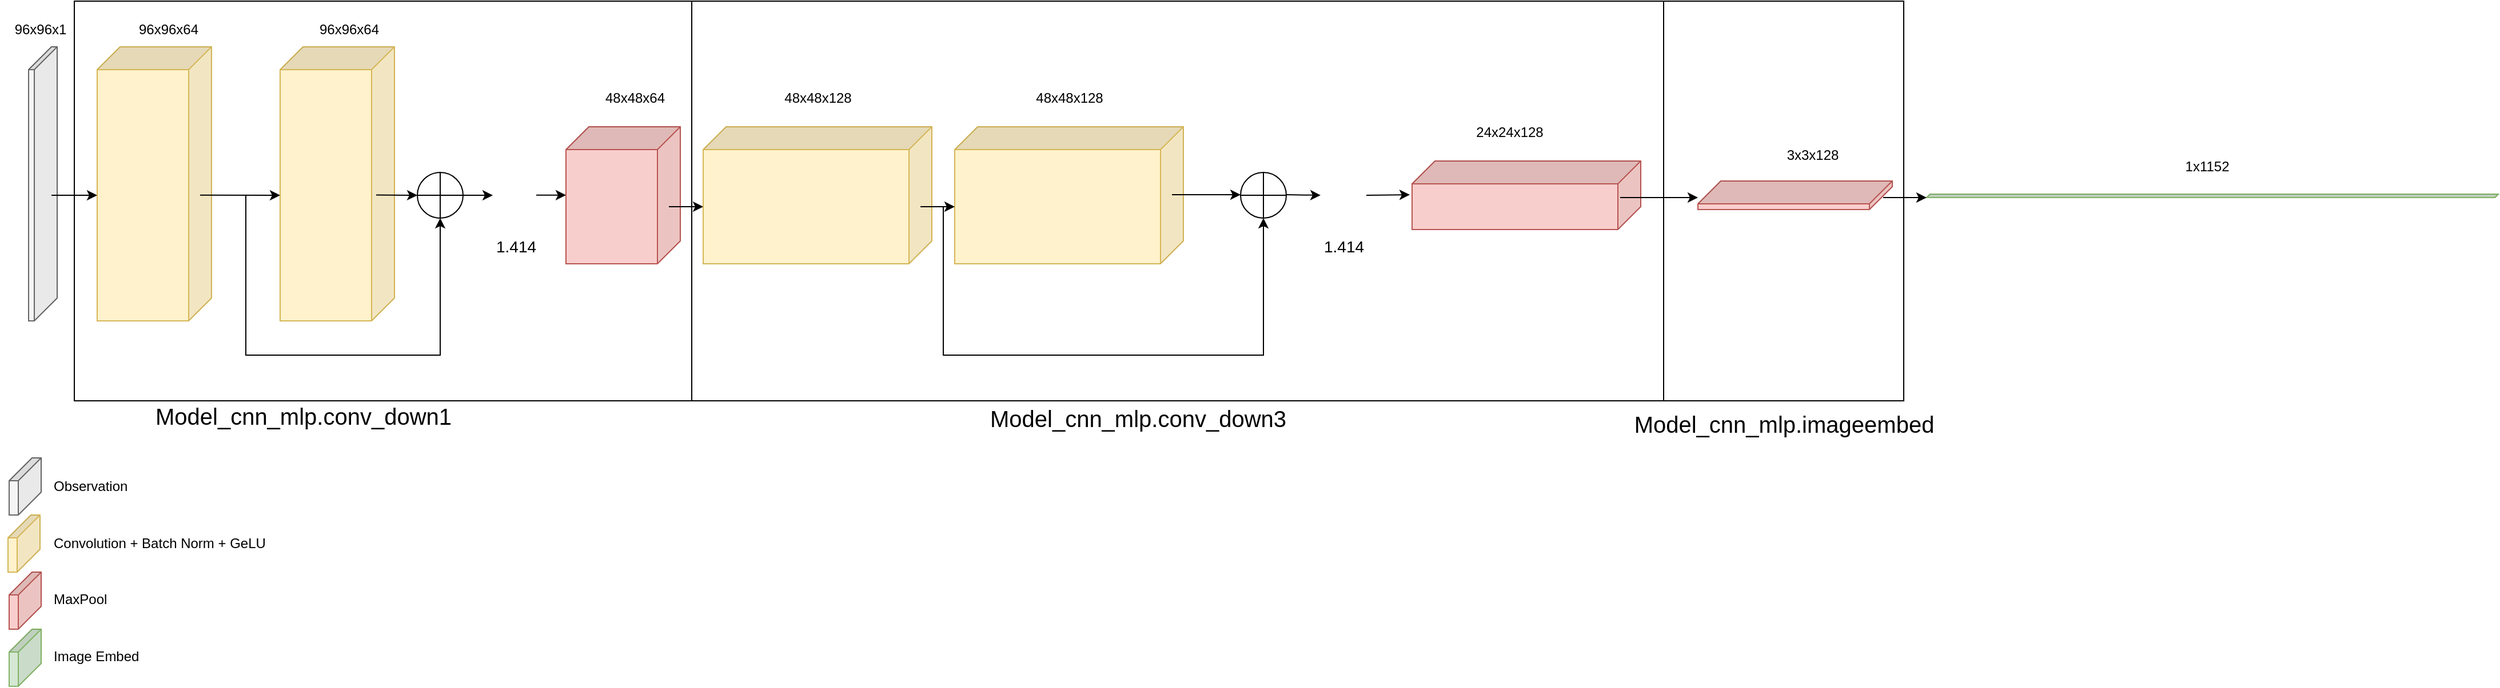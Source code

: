 <mxfile version="21.6.1" type="github">
  <diagram name="Página-1" id="9xYNeDQMtR-Gsh-nBc_P">
    <mxGraphModel dx="2385" dy="1325" grid="1" gridSize="10" guides="1" tooltips="1" connect="1" arrows="1" fold="1" page="1" pageScale="1" pageWidth="827" pageHeight="1169" math="0" shadow="0">
      <root>
        <mxCell id="0" />
        <mxCell id="1" parent="0" />
        <mxCell id="3gO5LC552atLHlRaGAxK-76" value="" style="rounded=0;whiteSpace=wrap;html=1;textOpacity=0;" vertex="1" parent="1">
          <mxGeometry x="1470" y="60" width="210" height="350" as="geometry" />
        </mxCell>
        <mxCell id="3gO5LC552atLHlRaGAxK-67" value="" style="rounded=0;whiteSpace=wrap;html=1;textOpacity=0;" vertex="1" parent="1">
          <mxGeometry x="620" y="60" width="850" height="350" as="geometry" />
        </mxCell>
        <mxCell id="3gO5LC552atLHlRaGAxK-65" value="" style="rounded=0;whiteSpace=wrap;html=1;textOpacity=0;" vertex="1" parent="1">
          <mxGeometry x="80" y="60" width="540" height="350" as="geometry" />
        </mxCell>
        <mxCell id="3gO5LC552atLHlRaGAxK-1" value="" style="shape=cube;whiteSpace=wrap;html=1;boundedLbl=1;backgroundOutline=1;darkOpacity=0.05;darkOpacity2=0.1;direction=south;fillColor=#fff2cc;strokeColor=#d6b656;" vertex="1" parent="1">
          <mxGeometry x="100" y="100" width="100" height="240" as="geometry" />
        </mxCell>
        <mxCell id="3gO5LC552atLHlRaGAxK-2" value="96x96x64" style="text;html=1;align=center;verticalAlign=middle;resizable=0;points=[];autosize=1;strokeColor=none;fillColor=none;" vertex="1" parent="1">
          <mxGeometry x="280" y="70" width="80" height="30" as="geometry" />
        </mxCell>
        <mxCell id="3gO5LC552atLHlRaGAxK-3" value="" style="shape=cube;whiteSpace=wrap;html=1;boundedLbl=1;backgroundOutline=1;darkOpacity=0.05;darkOpacity2=0.1;direction=south;fillColor=#fff2cc;strokeColor=#d6b656;" vertex="1" parent="1">
          <mxGeometry x="22" y="510" width="28" height="50" as="geometry" />
        </mxCell>
        <mxCell id="3gO5LC552atLHlRaGAxK-4" value="Convolution + Batch Norm + GeLU" style="text;html=1;align=left;verticalAlign=middle;resizable=0;points=[];autosize=1;strokeColor=none;fillColor=none;" vertex="1" parent="1">
          <mxGeometry x="60" y="520" width="210" height="30" as="geometry" />
        </mxCell>
        <mxCell id="3gO5LC552atLHlRaGAxK-8" value="" style="shape=cube;whiteSpace=wrap;html=1;boundedLbl=1;backgroundOutline=1;darkOpacity=0.05;darkOpacity2=0.1;direction=south;fillColor=#fff2cc;strokeColor=#d6b656;" vertex="1" parent="1">
          <mxGeometry x="260" y="100" width="100" height="240" as="geometry" />
        </mxCell>
        <mxCell id="3gO5LC552atLHlRaGAxK-11" value="" style="shape=cube;whiteSpace=wrap;html=1;boundedLbl=1;backgroundOutline=1;darkOpacity=0.05;darkOpacity2=0.1;direction=south;fillColor=#f5f5f5;strokeColor=#666666;fontColor=#333333;" vertex="1" parent="1">
          <mxGeometry x="40" y="100" width="25" height="240" as="geometry" />
        </mxCell>
        <mxCell id="3gO5LC552atLHlRaGAxK-12" value="96x96x1" style="text;html=1;align=center;verticalAlign=middle;resizable=0;points=[];autosize=1;strokeColor=none;fillColor=none;" vertex="1" parent="1">
          <mxGeometry x="15" y="70" width="70" height="30" as="geometry" />
        </mxCell>
        <mxCell id="3gO5LC552atLHlRaGAxK-13" value="" style="shape=cube;whiteSpace=wrap;html=1;boundedLbl=1;backgroundOutline=1;darkOpacity=0.05;darkOpacity2=0.1;direction=south;fillColor=#f5f5f5;strokeColor=#666666;fontColor=#333333;" vertex="1" parent="1">
          <mxGeometry x="23" y="460" width="28" height="50" as="geometry" />
        </mxCell>
        <mxCell id="3gO5LC552atLHlRaGAxK-14" value="Observation" style="text;html=1;align=left;verticalAlign=middle;resizable=0;points=[];autosize=1;strokeColor=none;fillColor=none;" vertex="1" parent="1">
          <mxGeometry x="60" y="470" width="90" height="30" as="geometry" />
        </mxCell>
        <mxCell id="3gO5LC552atLHlRaGAxK-15" value="" style="endArrow=classic;html=1;rounded=0;" edge="1" parent="1">
          <mxGeometry width="50" height="50" relative="1" as="geometry">
            <mxPoint x="60" y="230" as="sourcePoint" />
            <mxPoint x="100" y="230" as="targetPoint" />
          </mxGeometry>
        </mxCell>
        <mxCell id="3gO5LC552atLHlRaGAxK-16" value="" style="verticalLabelPosition=bottom;verticalAlign=top;html=1;shape=mxgraph.flowchart.summing_function;" vertex="1" parent="1">
          <mxGeometry x="380" y="210" width="40" height="40" as="geometry" />
        </mxCell>
        <mxCell id="3gO5LC552atLHlRaGAxK-17" value="" style="endArrow=classic;html=1;rounded=0;entryX=0.5;entryY=1;entryDx=0;entryDy=0;entryPerimeter=0;" edge="1" parent="1" target="3gO5LC552atLHlRaGAxK-16">
          <mxGeometry width="50" height="50" relative="1" as="geometry">
            <mxPoint x="230" y="230" as="sourcePoint" />
            <mxPoint x="100" y="410" as="targetPoint" />
            <Array as="points">
              <mxPoint x="230" y="360" />
              <mxPoint x="230" y="370" />
              <mxPoint x="400" y="370" />
            </Array>
          </mxGeometry>
        </mxCell>
        <mxCell id="3gO5LC552atLHlRaGAxK-19" value="" style="shape=image;html=1;verticalAlign=top;verticalLabelPosition=bottom;labelBackgroundColor=#ffffff;imageAspect=0;aspect=fixed;image=https://cdn0.iconfinder.com/data/icons/math-business-icon-set/93/1_4-128.png" vertex="1" parent="1">
          <mxGeometry x="446" y="210" width="40" height="40" as="geometry" />
        </mxCell>
        <mxCell id="3gO5LC552atLHlRaGAxK-21" value="" style="endArrow=classic;html=1;rounded=0;entryX=0;entryY=0.5;entryDx=0;entryDy=0;exitX=1;exitY=0.5;exitDx=0;exitDy=0;exitPerimeter=0;" edge="1" parent="1" source="3gO5LC552atLHlRaGAxK-16" target="3gO5LC552atLHlRaGAxK-19">
          <mxGeometry width="50" height="50" relative="1" as="geometry">
            <mxPoint x="546" y="220" as="sourcePoint" />
            <mxPoint x="321" y="229.5" as="targetPoint" />
          </mxGeometry>
        </mxCell>
        <mxCell id="3gO5LC552atLHlRaGAxK-22" value="&lt;font style=&quot;font-size: 14px;&quot;&gt;1.414&lt;/font&gt;" style="text;html=1;align=center;verticalAlign=middle;resizable=0;points=[];autosize=1;strokeColor=none;fillColor=none;" vertex="1" parent="1">
          <mxGeometry x="436" y="260" width="60" height="30" as="geometry" />
        </mxCell>
        <mxCell id="3gO5LC552atLHlRaGAxK-24" value="96x96x64" style="text;html=1;align=center;verticalAlign=middle;resizable=0;points=[];autosize=1;strokeColor=none;fillColor=none;" vertex="1" parent="1">
          <mxGeometry x="122" y="70" width="80" height="30" as="geometry" />
        </mxCell>
        <mxCell id="3gO5LC552atLHlRaGAxK-25" value="" style="shape=cube;whiteSpace=wrap;html=1;boundedLbl=1;backgroundOutline=1;darkOpacity=0.05;darkOpacity2=0.1;direction=south;fillColor=#f8cecc;strokeColor=#b85450;" vertex="1" parent="1">
          <mxGeometry x="510" y="170" width="100" height="120" as="geometry" />
        </mxCell>
        <mxCell id="3gO5LC552atLHlRaGAxK-28" value="" style="verticalLabelPosition=bottom;verticalAlign=top;html=1;shape=mxgraph.flowchart.summing_function;" vertex="1" parent="1">
          <mxGeometry x="1100" y="210" width="40" height="40" as="geometry" />
        </mxCell>
        <mxCell id="3gO5LC552atLHlRaGAxK-29" value="" style="endArrow=classic;html=1;rounded=0;entryX=0.5;entryY=1;entryDx=0;entryDy=0;entryPerimeter=0;" edge="1" parent="1" target="3gO5LC552atLHlRaGAxK-28">
          <mxGeometry width="50" height="50" relative="1" as="geometry">
            <mxPoint x="840" y="240" as="sourcePoint" />
            <mxPoint x="960" y="410" as="targetPoint" />
            <Array as="points">
              <mxPoint x="840" y="370" />
              <mxPoint x="1050" y="370" />
              <mxPoint x="1070" y="370" />
              <mxPoint x="1120" y="370" />
            </Array>
          </mxGeometry>
        </mxCell>
        <mxCell id="3gO5LC552atLHlRaGAxK-31" value="" style="shape=image;html=1;verticalAlign=top;verticalLabelPosition=bottom;labelBackgroundColor=#ffffff;imageAspect=0;aspect=fixed;image=https://cdn0.iconfinder.com/data/icons/math-business-icon-set/93/1_4-128.png" vertex="1" parent="1">
          <mxGeometry x="1170" y="210" width="40" height="40" as="geometry" />
        </mxCell>
        <mxCell id="3gO5LC552atLHlRaGAxK-33" value="" style="endArrow=classic;html=1;rounded=0;entryX=0;entryY=0.5;entryDx=0;entryDy=0;" edge="1" parent="1" target="3gO5LC552atLHlRaGAxK-31">
          <mxGeometry width="50" height="50" relative="1" as="geometry">
            <mxPoint x="1140" y="229.5" as="sourcePoint" />
            <mxPoint x="1168" y="229.5" as="targetPoint" />
          </mxGeometry>
        </mxCell>
        <mxCell id="3gO5LC552atLHlRaGAxK-34" value="48x48x128" style="text;html=1;align=center;verticalAlign=middle;resizable=0;points=[];autosize=1;strokeColor=none;fillColor=none;" vertex="1" parent="1">
          <mxGeometry x="690" y="130" width="80" height="30" as="geometry" />
        </mxCell>
        <mxCell id="3gO5LC552atLHlRaGAxK-43" value="" style="endArrow=classic;html=1;rounded=0;entryX=0;entryY=0;entryDx=130;entryDy=100;entryPerimeter=0;" edge="1" parent="1" target="3gO5LC552atLHlRaGAxK-8">
          <mxGeometry width="50" height="50" relative="1" as="geometry">
            <mxPoint x="190" y="229.84" as="sourcePoint" />
            <mxPoint x="230" y="229.84" as="targetPoint" />
          </mxGeometry>
        </mxCell>
        <mxCell id="3gO5LC552atLHlRaGAxK-45" value="" style="endArrow=classic;html=1;rounded=0;entryX=0;entryY=0.5;entryDx=0;entryDy=0;entryPerimeter=0;" edge="1" parent="1" target="3gO5LC552atLHlRaGAxK-16">
          <mxGeometry width="50" height="50" relative="1" as="geometry">
            <mxPoint x="344" y="229.75" as="sourcePoint" />
            <mxPoint x="414" y="229.91" as="targetPoint" />
          </mxGeometry>
        </mxCell>
        <mxCell id="3gO5LC552atLHlRaGAxK-47" value="" style="shape=cube;whiteSpace=wrap;html=1;boundedLbl=1;backgroundOutline=1;darkOpacity=0.05;darkOpacity2=0.1;direction=south;fillColor=#f8cecc;strokeColor=#b85450;" vertex="1" parent="1">
          <mxGeometry x="23" y="560" width="28" height="50" as="geometry" />
        </mxCell>
        <mxCell id="3gO5LC552atLHlRaGAxK-48" value="MaxPool" style="text;html=1;align=left;verticalAlign=middle;resizable=0;points=[];autosize=1;strokeColor=none;fillColor=none;" vertex="1" parent="1">
          <mxGeometry x="60" y="569" width="70" height="30" as="geometry" />
        </mxCell>
        <mxCell id="3gO5LC552atLHlRaGAxK-49" value="" style="endArrow=classic;html=1;rounded=0;entryX=0;entryY=0.5;entryDx=0;entryDy=0;exitX=1;exitY=0.5;exitDx=0;exitDy=0;exitPerimeter=0;" edge="1" parent="1">
          <mxGeometry width="50" height="50" relative="1" as="geometry">
            <mxPoint x="484" y="229.92" as="sourcePoint" />
            <mxPoint x="510" y="229.92" as="targetPoint" />
          </mxGeometry>
        </mxCell>
        <mxCell id="3gO5LC552atLHlRaGAxK-50" value="" style="shape=cube;whiteSpace=wrap;html=1;boundedLbl=1;backgroundOutline=1;darkOpacity=0.05;darkOpacity2=0.1;direction=south;fillColor=#fff2cc;strokeColor=#d6b656;" vertex="1" parent="1">
          <mxGeometry x="630" y="170" width="200" height="120" as="geometry" />
        </mxCell>
        <mxCell id="3gO5LC552atLHlRaGAxK-51" value="" style="shape=cube;whiteSpace=wrap;html=1;boundedLbl=1;backgroundOutline=1;darkOpacity=0.05;darkOpacity2=0.1;direction=south;fillColor=#fff2cc;strokeColor=#d6b656;" vertex="1" parent="1">
          <mxGeometry x="850" y="170" width="200" height="120" as="geometry" />
        </mxCell>
        <mxCell id="3gO5LC552atLHlRaGAxK-20" value="" style="endArrow=classic;html=1;rounded=0;entryX=0;entryY=0;entryDx=70;entryDy=200;entryPerimeter=0;" edge="1" parent="1" target="3gO5LC552atLHlRaGAxK-50">
          <mxGeometry width="50" height="50" relative="1" as="geometry">
            <mxPoint x="600" y="240" as="sourcePoint" />
            <mxPoint x="687" y="240.5" as="targetPoint" />
          </mxGeometry>
        </mxCell>
        <mxCell id="3gO5LC552atLHlRaGAxK-52" value="" style="endArrow=classic;html=1;rounded=0;entryX=0;entryY=0;entryDx=70;entryDy=200;entryPerimeter=0;" edge="1" parent="1">
          <mxGeometry width="50" height="50" relative="1" as="geometry">
            <mxPoint x="820" y="240" as="sourcePoint" />
            <mxPoint x="850" y="240" as="targetPoint" />
          </mxGeometry>
        </mxCell>
        <mxCell id="3gO5LC552atLHlRaGAxK-53" value="48x48x128" style="text;html=1;align=center;verticalAlign=middle;resizable=0;points=[];autosize=1;strokeColor=none;fillColor=none;" vertex="1" parent="1">
          <mxGeometry x="910" y="130" width="80" height="30" as="geometry" />
        </mxCell>
        <mxCell id="3gO5LC552atLHlRaGAxK-30" value="" style="endArrow=classic;html=1;rounded=0;" edge="1" parent="1">
          <mxGeometry width="50" height="50" relative="1" as="geometry">
            <mxPoint x="1040" y="229.5" as="sourcePoint" />
            <mxPoint x="1100" y="229.5" as="targetPoint" />
          </mxGeometry>
        </mxCell>
        <mxCell id="3gO5LC552atLHlRaGAxK-54" value="&lt;font style=&quot;font-size: 14px;&quot;&gt;1.414&lt;/font&gt;" style="text;html=1;align=center;verticalAlign=middle;resizable=0;points=[];autosize=1;strokeColor=none;fillColor=none;" vertex="1" parent="1">
          <mxGeometry x="1160" y="260" width="60" height="30" as="geometry" />
        </mxCell>
        <mxCell id="3gO5LC552atLHlRaGAxK-55" value="" style="shape=cube;whiteSpace=wrap;html=1;boundedLbl=1;backgroundOutline=1;darkOpacity=0.05;darkOpacity2=0.1;direction=south;fillColor=#f8cecc;strokeColor=#b85450;" vertex="1" parent="1">
          <mxGeometry x="1250" y="200" width="200" height="60" as="geometry" />
        </mxCell>
        <mxCell id="3gO5LC552atLHlRaGAxK-58" value="48x48x64" style="text;html=1;align=center;verticalAlign=middle;resizable=0;points=[];autosize=1;strokeColor=none;fillColor=none;" vertex="1" parent="1">
          <mxGeometry x="530" y="130" width="80" height="30" as="geometry" />
        </mxCell>
        <mxCell id="3gO5LC552atLHlRaGAxK-59" value="24x24x128" style="text;html=1;align=center;verticalAlign=middle;resizable=0;points=[];autosize=1;strokeColor=none;fillColor=none;" vertex="1" parent="1">
          <mxGeometry x="1295" y="160" width="80" height="30" as="geometry" />
        </mxCell>
        <mxCell id="3gO5LC552atLHlRaGAxK-64" value="" style="endArrow=classic;html=1;rounded=0;entryX=0.492;entryY=1.01;entryDx=0;entryDy=0;entryPerimeter=0;" edge="1" parent="1" target="3gO5LC552atLHlRaGAxK-55">
          <mxGeometry width="50" height="50" relative="1" as="geometry">
            <mxPoint x="1210" y="230" as="sourcePoint" />
            <mxPoint x="1240.2" y="230" as="targetPoint" />
          </mxGeometry>
        </mxCell>
        <mxCell id="3gO5LC552atLHlRaGAxK-66" value="&lt;font style=&quot;font-size: 20px;&quot;&gt;Model_cnn_mlp.conv_down1&lt;/font&gt;" style="text;html=1;align=center;verticalAlign=middle;resizable=0;points=[];autosize=1;strokeColor=none;fillColor=none;" vertex="1" parent="1">
          <mxGeometry x="140" y="403" width="280" height="40" as="geometry" />
        </mxCell>
        <mxCell id="3gO5LC552atLHlRaGAxK-68" value="&lt;font style=&quot;font-size: 20px;&quot;&gt;Model_cnn_mlp.conv_down3&lt;/font&gt;" style="text;html=1;align=center;verticalAlign=middle;resizable=0;points=[];autosize=1;strokeColor=none;fillColor=none;" vertex="1" parent="1">
          <mxGeometry x="870" y="405" width="280" height="40" as="geometry" />
        </mxCell>
        <mxCell id="3gO5LC552atLHlRaGAxK-69" value="" style="shape=cube;whiteSpace=wrap;html=1;boundedLbl=1;backgroundOutline=1;darkOpacity=0.05;darkOpacity2=0.1;direction=south;fillColor=#f8cecc;strokeColor=#b85450;" vertex="1" parent="1">
          <mxGeometry x="1500" y="217.5" width="170" height="25" as="geometry" />
        </mxCell>
        <mxCell id="3gO5LC552atLHlRaGAxK-70" value="3x3x128" style="text;html=1;align=center;verticalAlign=middle;resizable=0;points=[];autosize=1;strokeColor=none;fillColor=none;" vertex="1" parent="1">
          <mxGeometry x="1565" y="180" width="70" height="30" as="geometry" />
        </mxCell>
        <mxCell id="3gO5LC552atLHlRaGAxK-72" value="" style="shape=cube;whiteSpace=wrap;html=1;boundedLbl=1;backgroundOutline=1;darkOpacity=0.05;darkOpacity2=0.1;direction=south;fillColor=#d5e8d4;strokeColor=#82b366;" vertex="1" parent="1">
          <mxGeometry x="1700" y="229" width="500" height="3" as="geometry" />
        </mxCell>
        <mxCell id="3gO5LC552atLHlRaGAxK-73" value="1x1152" style="text;html=1;align=center;verticalAlign=middle;resizable=0;points=[];autosize=1;strokeColor=none;fillColor=none;" vertex="1" parent="1">
          <mxGeometry x="1915" y="190" width="60" height="30" as="geometry" />
        </mxCell>
        <mxCell id="3gO5LC552atLHlRaGAxK-74" value="" style="endArrow=classic;html=1;rounded=0;entryX=0.58;entryY=1;entryDx=0;entryDy=0;entryPerimeter=0;" edge="1" parent="1" target="3gO5LC552atLHlRaGAxK-69">
          <mxGeometry width="50" height="50" relative="1" as="geometry">
            <mxPoint x="1432" y="232" as="sourcePoint" />
            <mxPoint x="1470" y="232" as="targetPoint" />
          </mxGeometry>
        </mxCell>
        <mxCell id="3gO5LC552atLHlRaGAxK-75" value="" style="endArrow=classic;html=1;rounded=0;entryX=0.492;entryY=1.01;entryDx=0;entryDy=0;entryPerimeter=0;" edge="1" parent="1">
          <mxGeometry width="50" height="50" relative="1" as="geometry">
            <mxPoint x="1662" y="232" as="sourcePoint" />
            <mxPoint x="1700" y="232" as="targetPoint" />
          </mxGeometry>
        </mxCell>
        <mxCell id="3gO5LC552atLHlRaGAxK-77" value="&lt;font style=&quot;font-size: 20px;&quot;&gt;Model_cnn_mlp.imageembed&lt;/font&gt;" style="text;html=1;align=center;verticalAlign=middle;resizable=0;points=[];autosize=1;strokeColor=none;fillColor=none;" vertex="1" parent="1">
          <mxGeometry x="1430" y="410" width="290" height="40" as="geometry" />
        </mxCell>
        <mxCell id="3gO5LC552atLHlRaGAxK-78" value="" style="shape=cube;whiteSpace=wrap;html=1;boundedLbl=1;backgroundOutline=1;darkOpacity=0.05;darkOpacity2=0.1;direction=south;fillColor=#d5e8d4;strokeColor=#82b366;" vertex="1" parent="1">
          <mxGeometry x="23" y="610" width="28" height="50" as="geometry" />
        </mxCell>
        <mxCell id="3gO5LC552atLHlRaGAxK-79" value="Image Embed" style="text;html=1;align=left;verticalAlign=middle;resizable=0;points=[];autosize=1;strokeColor=none;fillColor=none;" vertex="1" parent="1">
          <mxGeometry x="60" y="619" width="100" height="30" as="geometry" />
        </mxCell>
      </root>
    </mxGraphModel>
  </diagram>
</mxfile>
